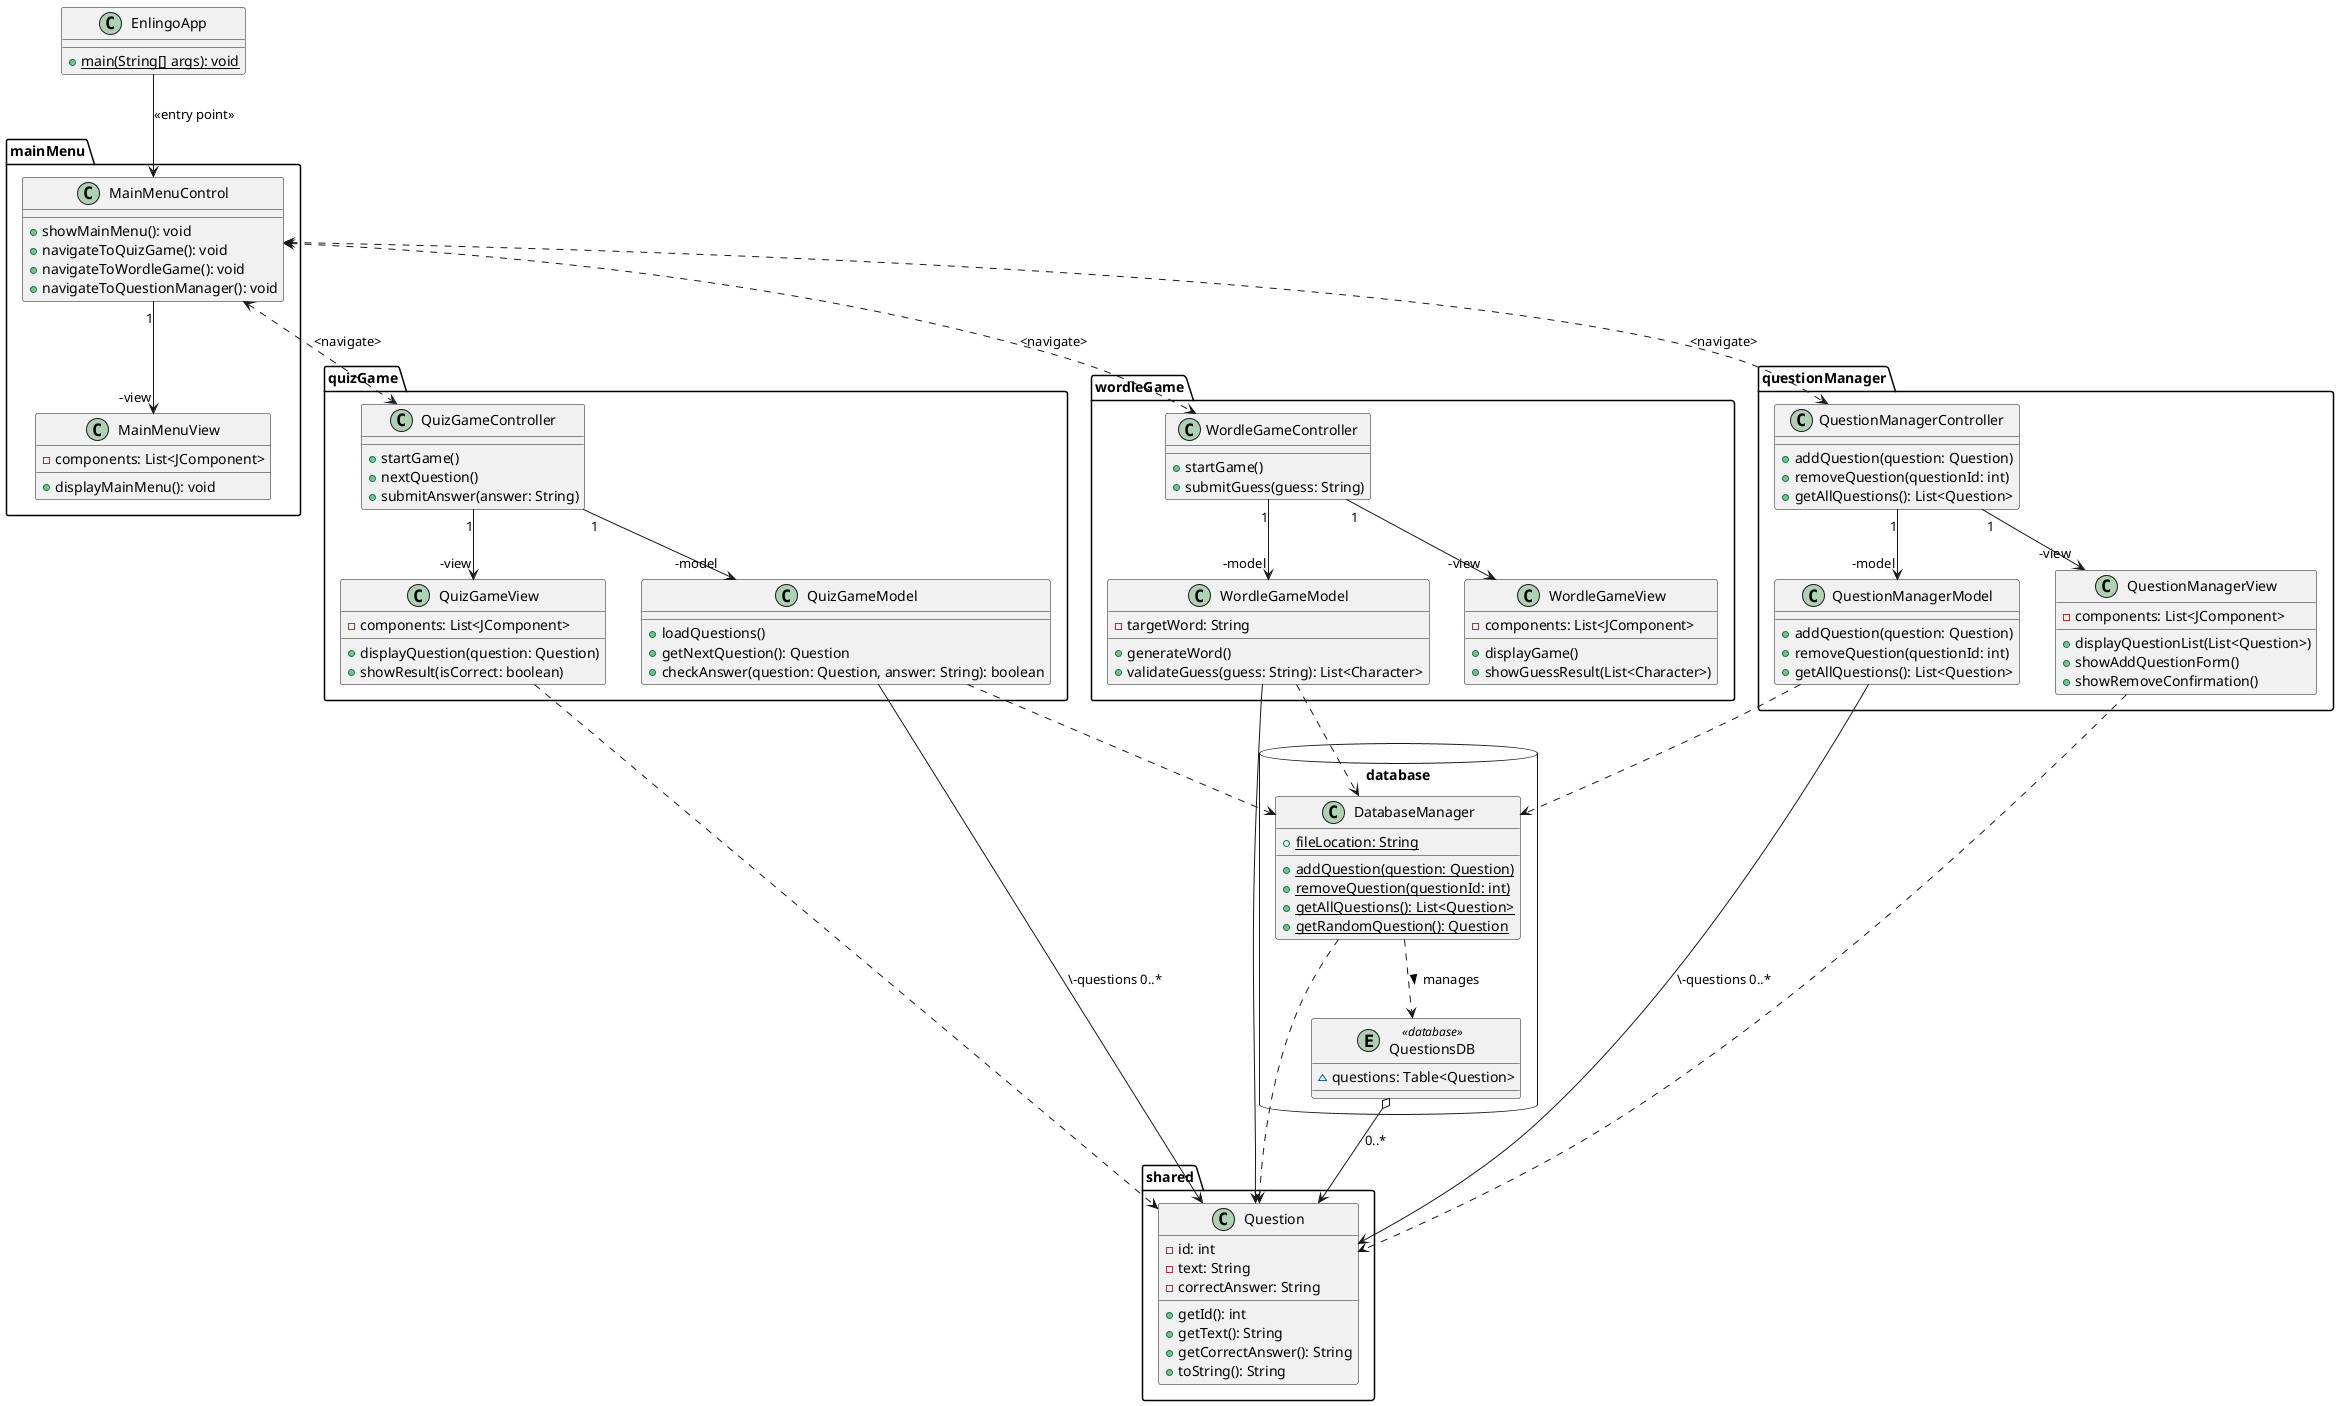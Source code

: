 @startuml
class EnlingoApp {
    +{static}main(String[] args): void
}

package mainMenu {
class MainMenuControl {
    +showMainMenu(): void
    +navigateToQuizGame(): void
    +navigateToWordleGame(): void
    +navigateToQuestionManager(): void
}

class MainMenuView {
    -components: List<JComponent>
    +displayMainMenu(): void
}
}


package quizGame {
class QuizGameModel {
    +loadQuestions()
    +getNextQuestion(): Question
    +checkAnswer(question: Question, answer: String): boolean
}

class QuizGameView {
    -components: List<JComponent>
    +displayQuestion(question: Question)
    +showResult(isCorrect: boolean)
}

class QuizGameController {

    +startGame()
    +nextQuestion()
    +submitAnswer(answer: String)
}
}

package wordleGame {
class WordleGameModel {
    -targetWord: String
    +generateWord()
    +validateGuess(guess: String): List<Character>
}

class WordleGameView {
    -components: List<JComponent>
    +displayGame()
    +showGuessResult(List<Character>)
}

class WordleGameController {
    +startGame()
    +submitGuess(guess: String)
}
}

package questionManager {
class QuestionManagerController {
    +addQuestion(question: Question)
    +removeQuestion(questionId: int)
    +getAllQuestions(): List<Question>
}

class QuestionManagerView {
    -components: List<JComponent>
    +displayQuestionList(List<Question>)
    +showAddQuestionForm()
    +showRemoveConfirmation()
}

class QuestionManagerModel {
    +addQuestion(question: Question)
    +removeQuestion(questionId: int)
    +getAllQuestions(): List<Question>
}
}

package database <<Database>> {
class DatabaseManager {
    +{static}fileLocation: String
    +{static}addQuestion(question: Question)
    +{static}removeQuestion(questionId: int)
    +{static}getAllQuestions(): List<Question>
    +{static}getRandomQuestion(): Question
}

entity QuestionsDB <<database>>  {
    ~questions: Table<Question>
}
}

package shared {
class Question {
    -id: int
    -text: String
    -correctAnswer: String
    +getId(): int
    +getText(): String
    +getCorrectAnswer(): String
    +toString(): String
}
}

EnlingoApp --> MainMenuControl: <<entry point>>
MainMenuControl "1" --> "-view" MainMenuView
MainMenuControl <..> QuizGameController : <navigate>
MainMenuControl <..> WordleGameController : <navigate>
MainMenuControl <..> QuestionManagerController : <navigate>

QuizGameController "1" --> "-view" QuizGameView
QuizGameController "1" --> "-model" QuizGameModel
QuizGameModel ..> DatabaseManager
QuizGameView ..> Question
QuizGameModel --> Question : \-questions 0..*

WordleGameController "1" --> "-view" WordleGameView
WordleGameController "1" --> "-model" WordleGameModel
WordleGameModel ..> DatabaseManager
WordleGameModel --> Question

QuestionManagerController "1" --> "-view" QuestionManagerView
QuestionManagerController "1" --> "-model" QuestionManagerModel
QuestionManagerModel ..> DatabaseManager
QuestionManagerView ..> Question
QuestionManagerModel --> Question: \-questions 0..*

DatabaseManager ..> Question
DatabaseManager ..> QuestionsDB : manages >
QuestionsDB o--> Question : 0..*



@enduml
